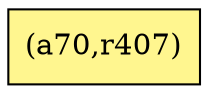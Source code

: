 digraph G {
rankdir=BT;ranksep="2.0";
"(a70,r407)" [shape=record,fillcolor=khaki1,style=filled,label="{(a70,r407)}"];
}